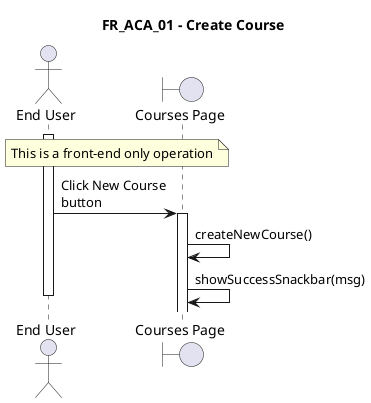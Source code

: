 @startuml FR_ACA_01
title FR_ACA_01 - Create Course
skinparam maxMessageSize 125

actor "End User" as eu
boundary "Courses Page" as fe
' control "TimetableController" as ct
' entity "Timetable" as en
' database "Database" as db

activate eu

note across : This is a front-end only operation

eu -> fe ++ : Click New Course button
fe -> fe : createNewCourse()
fe -> fe : showSuccessSnackbar(msg)

deactivate eu

@enduml